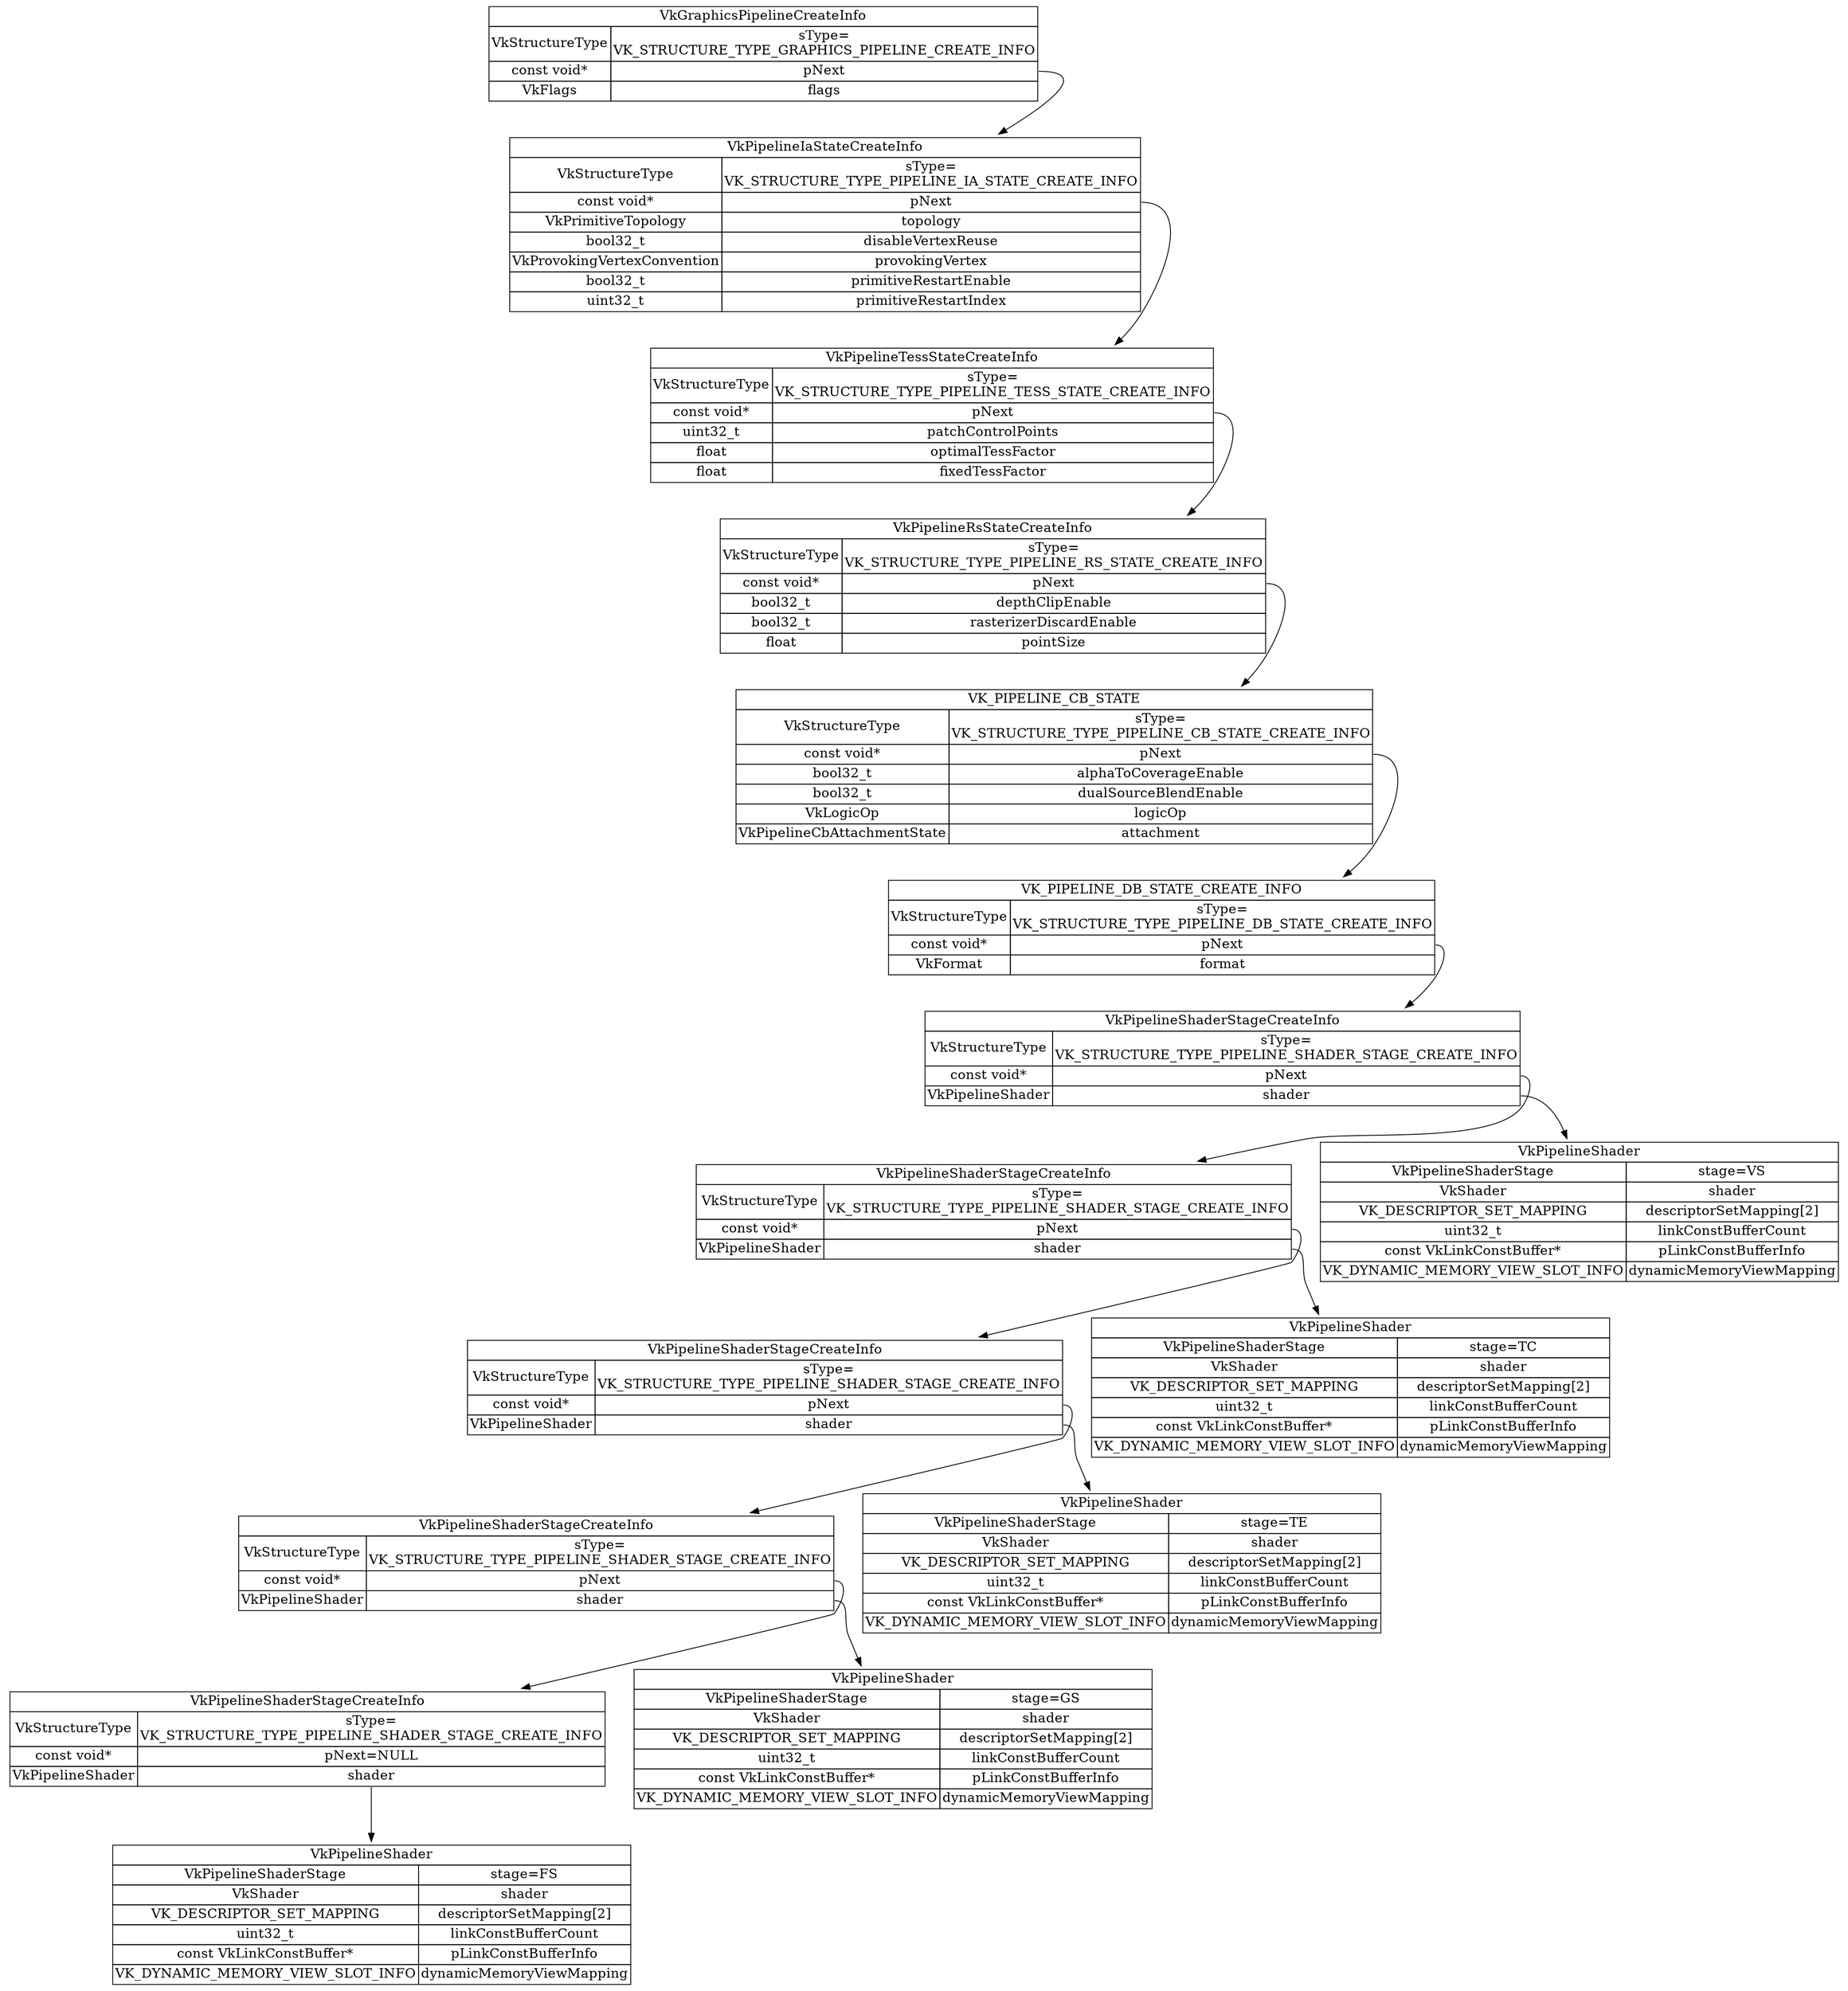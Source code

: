 digraph g {
graph [
rankdir = "TB"
];
node [
fontsize = "16"
shape = "plaintext"
];
edge [
];
"VkGraphicsPipelineCreateInfo_" [
label = <<TABLE BORDER="0" CELLBORDER="1" CELLSPACING="0"> <TR><TD COLSPAN="2" PORT="f0">VkGraphicsPipelineCreateInfo</TD></TR><TR><TD>VkStructureType</TD><TD>sType=<BR/>VK_STRUCTURE_TYPE_GRAPHICS_PIPELINE_CREATE_INFO</TD></TR><TR><TD>const void*</TD><TD PORT="f2">pNext</TD></TR><TR><TD>VkFlags</TD><TD>flags</TD></TR></TABLE>>
];
"VkPipelineIaStateCreateInfo_" [
label = <<TABLE BORDER="0" CELLBORDER="1" CELLSPACING="0"> <TR><TD COLSPAN="2" PORT="f0">VkPipelineIaStateCreateInfo</TD></TR><TR><TD>VkStructureType</TD><TD>sType=<BR/>VK_STRUCTURE_TYPE_PIPELINE_IA_STATE_CREATE_INFO</TD></TR><TR><TD>const void*</TD><TD PORT="f2">pNext</TD></TR><TR><TD>VkPrimitiveTopology</TD><TD>topology</TD></TR><TR><TD>bool32_t</TD><TD>disableVertexReuse</TD></TR><TR><TD>VkProvokingVertexConvention</TD><TD>provokingVertex</TD></TR><TR><TD>bool32_t</TD><TD>primitiveRestartEnable</TD></TR><TR><TD>uint32_t</TD><TD>primitiveRestartIndex</TD></TR></TABLE>>
];
"VkPipelineTessStateCreateInfo_" [
label = <<TABLE BORDER="0" CELLBORDER="1" CELLSPACING="0"> <TR><TD COLSPAN="2" PORT="f0">VkPipelineTessStateCreateInfo</TD></TR><TR><TD>VkStructureType</TD><TD>sType=<BR/>VK_STRUCTURE_TYPE_PIPELINE_TESS_STATE_CREATE_INFO</TD></TR><TR><TD>const void*</TD><TD PORT="f2">pNext</TD></TR><TR><TD>uint32_t</TD><TD>patchControlPoints</TD></TR> <TR><TD>float</TD><TD>optimalTessFactor</TD></TR><TR><TD>float</TD><TD>fixedTessFactor</TD></TR></TABLE>>
];
"VkPipelineRsStateCreateInfo_" [
label = <<TABLE BORDER="0" CELLBORDER="1" CELLSPACING="0"> <TR><TD COLSPAN="2" PORT="f0">VkPipelineRsStateCreateInfo</TD></TR><TR><TD>VkStructureType</TD><TD>sType=<BR/>VK_STRUCTURE_TYPE_PIPELINE_RS_STATE_CREATE_INFO</TD></TR> <TR><TD>const void*</TD><TD PORT="f2">pNext</TD></TR> <TR><TD>bool32_t</TD><TD>depthClipEnable</TD></TR> <TR><TD>bool32_t</TD><TD>rasterizerDiscardEnable</TD></TR> <TR><TD>float</TD><TD>pointSize</TD></TR> </TABLE>>
];
"VkPipelineCbStateCreateInfo_" [
label = <<TABLE BORDER="0" CELLBORDER="1" CELLSPACING="0"> <TR><TD COLSPAN="2" PORT="f0">VK_PIPELINE_CB_STATE</TD></TR><TR><TD>VkStructureType</TD><TD>sType=<BR/>VK_STRUCTURE_TYPE_PIPELINE_CB_STATE_CREATE_INFO</TD></TR> <TR><TD>const void*</TD><TD PORT="f2">pNext</TD></TR> <TR><TD>bool32_t</TD><TD>alphaToCoverageEnable</TD></TR> <TR><TD>bool32_t</TD><TD>dualSourceBlendEnable</TD></TR> <TR><TD>VkLogicOp</TD><TD>logicOp</TD></TR> <TR><TD>VkPipelineCbAttachmentState</TD><TD>attachment</TD></TR> </TABLE>>
];
"_VK_PIPELINE_DB_STATE_CREATE_INFO" [
label = <<TABLE BORDER="0" CELLBORDER="1" CELLSPACING="0"> <TR><TD COLSPAN="2" PORT="f0">VK_PIPELINE_DB_STATE_CREATE_INFO</TD></TR><TR><TD>VkStructureType</TD><TD>sType=<BR/>VK_STRUCTURE_TYPE_PIPELINE_DB_STATE_CREATE_INFO</TD></TR> <TR><TD>const void*</TD><TD PORT="f2">pNext</TD></TR> <TR><TD>VkFormat</TD><TD>format</TD></TR> </TABLE>>
];
"VS_VK_PIPELINE_SHADER_STAGE_CREATE_INFO" [
label = <<TABLE BORDER="0" CELLBORDER="1" CELLSPACING="0"> <TR><TD COLSPAN="2" PORT="f0">VkPipelineShaderStageCreateInfo</TD></TR><TR><TD>VkStructureType</TD><TD>sType=<BR/>VK_STRUCTURE_TYPE_PIPELINE_SHADER_STAGE_CREATE_INFO</TD></TR> <TR><TD>const void*</TD><TD PORT="f2">pNext</TD></TR> <TR><TD>VkPipelineShader</TD><TD PORT="f4">shader</TD></TR> </TABLE>>
];
"TC_VK_PIPELINE_SHADER_STAGE_CREATE_INFO" [
label = <<TABLE BORDER="0" CELLBORDER="1" CELLSPACING="0"> <TR><TD COLSPAN="2" PORT="f0">VkPipelineShaderStageCreateInfo</TD></TR><TR><TD>VkStructureType</TD><TD>sType=<BR/>VK_STRUCTURE_TYPE_PIPELINE_SHADER_STAGE_CREATE_INFO</TD></TR> <TR><TD>const void*</TD><TD PORT="f2">pNext</TD></TR> <TR><TD>VkPipelineShader</TD><TD PORT="f4">shader</TD></TR> </TABLE>>
];
"TE_VK_PIPELINE_SHADER_STAGE_CREATE_INFO" [
label = <<TABLE BORDER="0" CELLBORDER="1" CELLSPACING="0"> <TR><TD COLSPAN="2" PORT="f0">VkPipelineShaderStageCreateInfo</TD></TR><TR><TD>VkStructureType</TD><TD>sType=<BR/>VK_STRUCTURE_TYPE_PIPELINE_SHADER_STAGE_CREATE_INFO</TD></TR> <TR><TD>const void*</TD><TD PORT="f2">pNext</TD></TR> <TR><TD>VkPipelineShader</TD><TD PORT="f4">shader</TD></TR> </TABLE>>
];
"GS_VK_PIPELINE_SHADER_STAGE_CREATE_INFO" [
label = <<TABLE BORDER="0" CELLBORDER="1" CELLSPACING="0"> <TR><TD COLSPAN="2" PORT="f0">VkPipelineShaderStageCreateInfo</TD></TR><TR><TD>VkStructureType</TD><TD>sType=<BR/>VK_STRUCTURE_TYPE_PIPELINE_SHADER_STAGE_CREATE_INFO</TD></TR> <TR><TD>const void*</TD><TD PORT="f2">pNext</TD></TR> <TR><TD>VkPipelineShader</TD><TD PORT="f4">shader</TD></TR> </TABLE>>
];
"FS_VK_PIPELINE_SHADER_STAGE_CREATE_INFO" [
label = <<TABLE BORDER="0" CELLBORDER="1" CELLSPACING="0"> <TR><TD COLSPAN="2" PORT="f0">VkPipelineShaderStageCreateInfo</TD></TR><TR><TD>VkStructureType</TD><TD>sType=<BR/>VK_STRUCTURE_TYPE_PIPELINE_SHADER_STAGE_CREATE_INFO</TD></TR> <TR><TD>const void*</TD><TD PORT="f2">pNext=NULL</TD></TR> <TR><TD>VkPipelineShader</TD><TD PORT="f4">shader</TD></TR> </TABLE>>
];
"VS_VK_PIPELINE_SHADER" [
label = <<TABLE BORDER="0" CELLBORDER="1" CELLSPACING="0"> <TR><TD COLSPAN="2" PORT="f0">VkPipelineShader</TD></TR><TR><TD PORT="f1">VkPipelineShaderStage</TD><TD PORT="f2">stage=VS</TD></TR><TR><TD PORT="f3">VkShader</TD><TD PORT="f4">shader</TD></TR><TR><TD PORT="f5">VK_DESCRIPTOR_SET_MAPPING</TD><TD PORT="f6">descriptorSetMapping[2]</TD></TR><TR><TD PORT="f7">uint32_t</TD><TD PORT="f8">linkConstBufferCount</TD></TR><TR><TD PORT="f9">const VkLinkConstBuffer*</TD><TD PORT="f10">pLinkConstBufferInfo</TD></TR><TR><TD PORT="f11">VK_DYNAMIC_MEMORY_VIEW_SLOT_INFO</TD><TD PORT="f12">dynamicMemoryViewMapping</TD></TR></TABLE>>
];
"TC_VK_PIPELINE_SHADER" [
label = <<TABLE BORDER="0" CELLBORDER="1" CELLSPACING="0"> <TR><TD COLSPAN="2" PORT="f0">VkPipelineShader</TD></TR><TR><TD PORT="f1">VkPipelineShaderStage</TD><TD PORT="f2">stage=TC</TD></TR><TR><TD PORT="f3">VkShader</TD><TD PORT="f4">shader</TD></TR><TR><TD PORT="f5">VK_DESCRIPTOR_SET_MAPPING</TD><TD PORT="f6">descriptorSetMapping[2]</TD></TR><TR><TD PORT="f7">uint32_t</TD><TD PORT="f8">linkConstBufferCount</TD></TR><TR><TD PORT="f9">const VkLinkConstBuffer*</TD><TD PORT="f10">pLinkConstBufferInfo</TD></TR><TR><TD PORT="f11">VK_DYNAMIC_MEMORY_VIEW_SLOT_INFO</TD><TD PORT="f12">dynamicMemoryViewMapping</TD></TR></TABLE>>
];
"TE_VK_PIPELINE_SHADER" [
label = <<TABLE BORDER="0" CELLBORDER="1" CELLSPACING="0"> <TR><TD COLSPAN="2" PORT="f0">VkPipelineShader</TD></TR><TR><TD PORT="f1">VkPipelineShaderStage</TD><TD PORT="f2">stage=TE</TD></TR><TR><TD PORT="f3">VkShader</TD><TD PORT="f4">shader</TD></TR><TR><TD PORT="f5">VK_DESCRIPTOR_SET_MAPPING</TD><TD PORT="f6">descriptorSetMapping[2]</TD></TR><TR><TD PORT="f7">uint32_t</TD><TD PORT="f8">linkConstBufferCount</TD></TR><TR><TD PORT="f9">const VkLinkConstBuffer*</TD><TD PORT="f10">pLinkConstBufferInfo</TD></TR><TR><TD PORT="f11">VK_DYNAMIC_MEMORY_VIEW_SLOT_INFO</TD><TD PORT="f12">dynamicMemoryViewMapping</TD></TR></TABLE>>
];
"GS_VK_PIPELINE_SHADER" [
label = <<TABLE BORDER="0" CELLBORDER="1" CELLSPACING="0"> <TR><TD COLSPAN="2" PORT="f0">VkPipelineShader</TD></TR><TR><TD PORT="f1">VkPipelineShaderStage</TD><TD PORT="f2">stage=GS</TD></TR><TR><TD PORT="f3">VkShader</TD><TD PORT="f4">shader</TD></TR><TR><TD PORT="f5">VK_DESCRIPTOR_SET_MAPPING</TD><TD PORT="f6">descriptorSetMapping[2]</TD></TR><TR><TD PORT="f7">uint32_t</TD><TD PORT="f8">linkConstBufferCount</TD></TR><TR><TD PORT="f9">const VkLinkConstBuffer*</TD><TD PORT="f10">pLinkConstBufferInfo</TD></TR><TR><TD PORT="f11">VK_DYNAMIC_MEMORY_VIEW_SLOT_INFO</TD><TD PORT="f12">dynamicMemoryViewMapping</TD></TR></TABLE>>
];
"FS_VK_PIPELINE_SHADER" [
label = <<TABLE BORDER="0" CELLBORDER="1" CELLSPACING="0"> <TR><TD COLSPAN="2" PORT="f0">VkPipelineShader</TD></TR><TR><TD PORT="f1">VkPipelineShaderStage</TD><TD PORT="f2">stage=FS</TD></TR><TR><TD PORT="f3">VkShader</TD><TD PORT="f4">shader</TD></TR><TR><TD PORT="f5">VK_DESCRIPTOR_SET_MAPPING</TD><TD PORT="f6">descriptorSetMapping[2]</TD></TR><TR><TD PORT="f7">uint32_t</TD><TD PORT="f8">linkConstBufferCount</TD></TR><TR><TD PORT="f9">const VkLinkConstBuffer*</TD><TD PORT="f10">pLinkConstBufferInfo</TD></TR><TR><TD PORT="f11">VK_DYNAMIC_MEMORY_VIEW_SLOT_INFO</TD><TD PORT="f12">dynamicMemoryViewMapping</TD></TR></TABLE>>
];
"VkGraphicsPipelineCreateInfo_":f2 -> "VkPipelineIaStateCreateInfo_" [
id = 0
];
"VkPipelineIaStateCreateInfo_":f2 -> "VkPipelineTessStateCreateInfo_" [
id = 1
];
"VkPipelineTessStateCreateInfo_":f2 -> "VkPipelineRsStateCreateInfo_" [
id = 2
];
"VkPipelineRsStateCreateInfo_":f2 -> "VkPipelineCbStateCreateInfo_" [
id = 3
];
"VkPipelineCbStateCreateInfo_":f2 -> "_VK_PIPELINE_DB_STATE_CREATE_INFO" [
id = 4
];
"_VK_PIPELINE_DB_STATE_CREATE_INFO":f2 -> "VS_VK_PIPELINE_SHADER_STAGE_CREATE_INFO" [
id = 5
];
"VS_VK_PIPELINE_SHADER_STAGE_CREATE_INFO":f2 -> "TC_VK_PIPELINE_SHADER_STAGE_CREATE_INFO" [
id = 6
];
"TC_VK_PIPELINE_SHADER_STAGE_CREATE_INFO":f2 -> "TE_VK_PIPELINE_SHADER_STAGE_CREATE_INFO" [
id = 7
];
"TE_VK_PIPELINE_SHADER_STAGE_CREATE_INFO":f2 -> "GS_VK_PIPELINE_SHADER_STAGE_CREATE_INFO" [
id = 8
];
"GS_VK_PIPELINE_SHADER_STAGE_CREATE_INFO":f2 -> "FS_VK_PIPELINE_SHADER_STAGE_CREATE_INFO" [
id = 9
];
"VS_VK_PIPELINE_SHADER_STAGE_CREATE_INFO":f4 -> "VS_VK_PIPELINE_SHADER" [
id = 10
];
"TE_VK_PIPELINE_SHADER_STAGE_CREATE_INFO":f4 -> "TE_VK_PIPELINE_SHADER" [
id = 11
];
"TC_VK_PIPELINE_SHADER_STAGE_CREATE_INFO":f4 -> "TC_VK_PIPELINE_SHADER" [
id = 12
];
"GS_VK_PIPELINE_SHADER_STAGE_CREATE_INFO":f4 -> "GS_VK_PIPELINE_SHADER" [
id = 13
];
"FS_VK_PIPELINE_SHADER_STAGE_CREATE_INFO":f4 -> "FS_VK_PIPELINE_SHADER" [
id = 14
];
}

